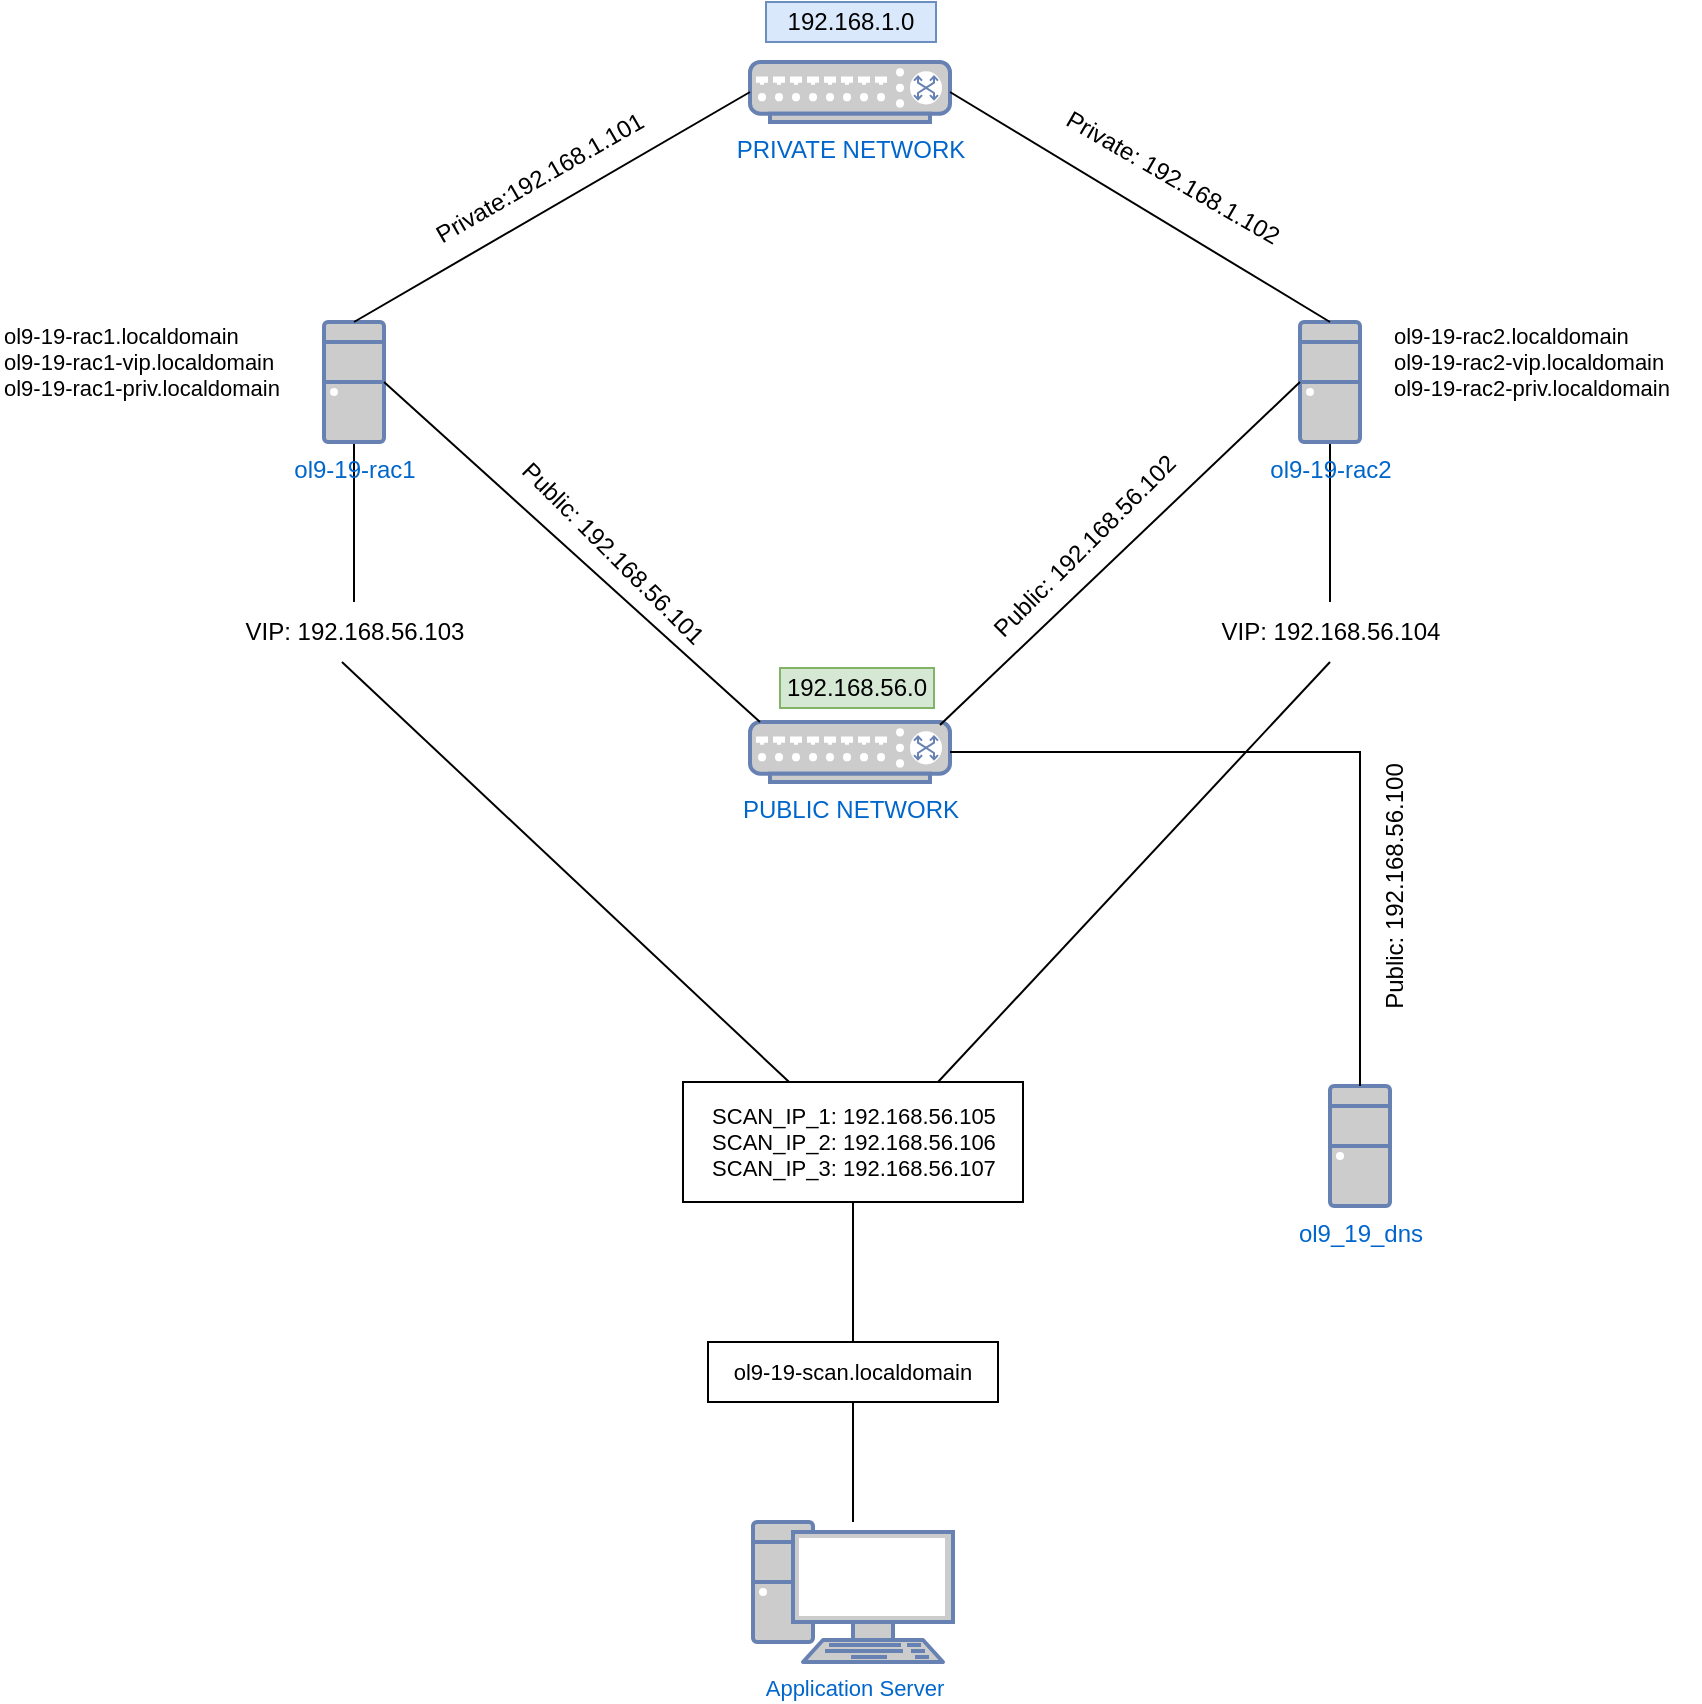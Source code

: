 <mxfile version="23.1.5" type="github">
  <diagram name="Page-1" id="A4Ai2_R7DW5ptEaBGcl3">
    <mxGraphModel dx="1727" dy="924" grid="1" gridSize="10" guides="1" tooltips="1" connect="1" arrows="1" fold="1" page="1" pageScale="1" pageWidth="850" pageHeight="1100" math="0" shadow="0">
      <root>
        <mxCell id="0" />
        <mxCell id="1" parent="0" />
        <mxCell id="ImBMw09rkv26mxz3HkRQ-37" style="edgeStyle=none;rounded=0;orthogonalLoop=1;jettySize=auto;html=1;strokeColor=default;align=center;verticalAlign=middle;fontFamily=Helvetica;fontSize=11;fontColor=default;labelBackgroundColor=default;endArrow=none;endFill=0;" edge="1" parent="1" source="ImBMw09rkv26mxz3HkRQ-1" target="ImBMw09rkv26mxz3HkRQ-24">
          <mxGeometry relative="1" as="geometry" />
        </mxCell>
        <mxCell id="ImBMw09rkv26mxz3HkRQ-1" value="ol9-19-rac1" style="fontColor=#0066CC;verticalAlign=top;verticalLabelPosition=bottom;labelPosition=center;align=center;html=1;outlineConnect=0;fillColor=#CCCCCC;strokeColor=#6881B3;gradientColor=none;gradientDirection=north;strokeWidth=2;shape=mxgraph.networks.desktop_pc;" vertex="1" parent="1">
          <mxGeometry x="162" y="210" width="30" height="60" as="geometry" />
        </mxCell>
        <mxCell id="ImBMw09rkv26mxz3HkRQ-38" style="edgeStyle=none;rounded=0;orthogonalLoop=1;jettySize=auto;html=1;strokeColor=default;align=center;verticalAlign=middle;fontFamily=Helvetica;fontSize=11;fontColor=default;labelBackgroundColor=default;endArrow=none;endFill=0;" edge="1" parent="1" source="ImBMw09rkv26mxz3HkRQ-2" target="ImBMw09rkv26mxz3HkRQ-25">
          <mxGeometry relative="1" as="geometry" />
        </mxCell>
        <mxCell id="ImBMw09rkv26mxz3HkRQ-2" value="ol9-19-rac2" style="fontColor=#0066CC;verticalAlign=top;verticalLabelPosition=bottom;labelPosition=center;align=center;html=1;outlineConnect=0;fillColor=#CCCCCC;strokeColor=#6881B3;gradientColor=none;gradientDirection=north;strokeWidth=2;shape=mxgraph.networks.desktop_pc;" vertex="1" parent="1">
          <mxGeometry x="650" y="210" width="30" height="60" as="geometry" />
        </mxCell>
        <mxCell id="ImBMw09rkv26mxz3HkRQ-3" value="ol9_19_dns" style="fontColor=#0066CC;verticalAlign=top;verticalLabelPosition=bottom;labelPosition=center;align=center;html=1;outlineConnect=0;fillColor=#CCCCCC;strokeColor=#6881B3;gradientColor=none;gradientDirection=north;strokeWidth=2;shape=mxgraph.networks.desktop_pc;" vertex="1" parent="1">
          <mxGeometry x="665" y="592" width="30" height="60" as="geometry" />
        </mxCell>
        <mxCell id="ImBMw09rkv26mxz3HkRQ-4" value="PUBLIC NETWORK" style="fontColor=#0066CC;verticalAlign=top;verticalLabelPosition=bottom;labelPosition=center;align=center;html=1;outlineConnect=0;fillColor=#CCCCCC;strokeColor=#6881B3;gradientColor=none;gradientDirection=north;strokeWidth=2;shape=mxgraph.networks.switch;" vertex="1" parent="1">
          <mxGeometry x="375" y="410" width="100" height="30" as="geometry" />
        </mxCell>
        <mxCell id="ImBMw09rkv26mxz3HkRQ-5" value="192.168.56.0" style="text;html=1;align=center;verticalAlign=middle;whiteSpace=wrap;rounded=0;fillColor=#d5e8d4;strokeColor=#82b366;" vertex="1" parent="1">
          <mxGeometry x="390" y="383" width="77" height="20" as="geometry" />
        </mxCell>
        <mxCell id="ImBMw09rkv26mxz3HkRQ-8" value="PRIVATE NETWORK" style="fontColor=#0066CC;verticalAlign=top;verticalLabelPosition=bottom;labelPosition=center;align=center;html=1;outlineConnect=0;fillColor=#CCCCCC;strokeColor=#6881B3;gradientColor=none;gradientDirection=north;strokeWidth=2;shape=mxgraph.networks.switch;" vertex="1" parent="1">
          <mxGeometry x="375" y="80" width="100" height="30" as="geometry" />
        </mxCell>
        <mxCell id="ImBMw09rkv26mxz3HkRQ-9" value="192.168.1.0" style="text;html=1;align=center;verticalAlign=middle;whiteSpace=wrap;rounded=0;fillColor=#dae8fc;strokeColor=#6c8ebf;" vertex="1" parent="1">
          <mxGeometry x="383" y="50" width="85" height="20" as="geometry" />
        </mxCell>
        <mxCell id="ImBMw09rkv26mxz3HkRQ-12" value="" style="endArrow=none;html=1;rounded=0;exitX=0.5;exitY=0;exitDx=0;exitDy=0;exitPerimeter=0;entryX=0;entryY=0.5;entryDx=0;entryDy=0;entryPerimeter=0;endFill=0;" edge="1" parent="1" source="ImBMw09rkv26mxz3HkRQ-1" target="ImBMw09rkv26mxz3HkRQ-8">
          <mxGeometry width="50" height="50" relative="1" as="geometry">
            <mxPoint x="220" y="190" as="sourcePoint" />
            <mxPoint x="270" y="140" as="targetPoint" />
          </mxGeometry>
        </mxCell>
        <mxCell id="ImBMw09rkv26mxz3HkRQ-13" value="" style="endArrow=none;html=1;rounded=0;exitX=0.5;exitY=0;exitDx=0;exitDy=0;exitPerimeter=0;entryX=1;entryY=0.5;entryDx=0;entryDy=0;entryPerimeter=0;endFill=0;" edge="1" parent="1" source="ImBMw09rkv26mxz3HkRQ-2" target="ImBMw09rkv26mxz3HkRQ-8">
          <mxGeometry width="50" height="50" relative="1" as="geometry">
            <mxPoint x="620" y="130" as="sourcePoint" />
            <mxPoint x="670" y="80" as="targetPoint" />
          </mxGeometry>
        </mxCell>
        <mxCell id="ImBMw09rkv26mxz3HkRQ-14" value="Private:192.168.1.101" style="text;html=1;align=center;verticalAlign=middle;whiteSpace=wrap;rounded=0;rotation=-30;" vertex="1" parent="1">
          <mxGeometry x="240" y="123" width="60" height="30" as="geometry" />
        </mxCell>
        <mxCell id="ImBMw09rkv26mxz3HkRQ-15" value="Private: 192.168.1.102" style="text;html=1;align=center;verticalAlign=middle;whiteSpace=wrap;rounded=0;rotation=30;" vertex="1" parent="1">
          <mxGeometry x="520" y="123" width="133" height="30" as="geometry" />
        </mxCell>
        <mxCell id="ImBMw09rkv26mxz3HkRQ-18" value="" style="endArrow=none;html=1;rounded=0;strokeColor=default;align=center;verticalAlign=middle;fontFamily=Helvetica;fontSize=11;fontColor=default;labelBackgroundColor=default;exitX=1;exitY=0.5;exitDx=0;exitDy=0;exitPerimeter=0;" edge="1" parent="1" source="ImBMw09rkv26mxz3HkRQ-1">
          <mxGeometry width="50" height="50" relative="1" as="geometry">
            <mxPoint x="360" y="320" as="sourcePoint" />
            <mxPoint x="380" y="410" as="targetPoint" />
          </mxGeometry>
        </mxCell>
        <mxCell id="ImBMw09rkv26mxz3HkRQ-19" value="" style="endArrow=none;html=1;rounded=0;strokeColor=default;align=center;verticalAlign=middle;fontFamily=Helvetica;fontSize=11;fontColor=default;labelBackgroundColor=default;exitX=0;exitY=0.5;exitDx=0;exitDy=0;exitPerimeter=0;entryX=0.95;entryY=0.05;entryDx=0;entryDy=0;entryPerimeter=0;" edge="1" parent="1" source="ImBMw09rkv26mxz3HkRQ-2" target="ImBMw09rkv26mxz3HkRQ-4">
          <mxGeometry width="50" height="50" relative="1" as="geometry">
            <mxPoint x="390" y="190" as="sourcePoint" />
            <mxPoint x="570" y="362" as="targetPoint" />
          </mxGeometry>
        </mxCell>
        <mxCell id="ImBMw09rkv26mxz3HkRQ-20" value="Public: 192.168.56.101" style="text;html=1;align=center;verticalAlign=middle;whiteSpace=wrap;rounded=0;rotation=45;" vertex="1" parent="1">
          <mxGeometry x="225.32" y="311" width="162.68" height="30" as="geometry" />
        </mxCell>
        <mxCell id="ImBMw09rkv26mxz3HkRQ-21" value="Public: 192.168.56.102" style="text;html=1;align=center;verticalAlign=middle;whiteSpace=wrap;rounded=0;rotation=-45;" vertex="1" parent="1">
          <mxGeometry x="461" y="307" width="163" height="30" as="geometry" />
        </mxCell>
        <mxCell id="ImBMw09rkv26mxz3HkRQ-24" value="VIP: 192.168.56.103" style="text;html=1;align=center;verticalAlign=middle;whiteSpace=wrap;rounded=0;rotation=0;" vertex="1" parent="1">
          <mxGeometry x="95.66" y="350" width="162.68" height="30" as="geometry" />
        </mxCell>
        <mxCell id="ImBMw09rkv26mxz3HkRQ-25" value="VIP: 192.168.56.104" style="text;html=1;align=center;verticalAlign=middle;whiteSpace=wrap;rounded=0;rotation=0;" vertex="1" parent="1">
          <mxGeometry x="583.66" y="350" width="162.68" height="30" as="geometry" />
        </mxCell>
        <mxCell id="ImBMw09rkv26mxz3HkRQ-26" value="ol9-19-rac1.localdomain&lt;br&gt;ol9-19-rac1-vip.localdomain&lt;br&gt;ol9-19-rac1-priv.localdomain" style="text;html=1;align=left;verticalAlign=middle;whiteSpace=wrap;rounded=0;fontFamily=Helvetica;fontSize=11;labelBackgroundColor=default;" vertex="1" parent="1">
          <mxGeometry y="210" width="155" height="40" as="geometry" />
        </mxCell>
        <mxCell id="ImBMw09rkv26mxz3HkRQ-28" value="ol9-19-rac2.localdomain&lt;br&gt;ol9-19-rac2-vip.localdomain&lt;br&gt;ol9-19-rac2-priv.localdomain" style="text;html=1;align=left;verticalAlign=middle;whiteSpace=wrap;rounded=0;fontFamily=Helvetica;fontSize=11;labelBackgroundColor=default;" vertex="1" parent="1">
          <mxGeometry x="695" y="210" width="155" height="40" as="geometry" />
        </mxCell>
        <mxCell id="ImBMw09rkv26mxz3HkRQ-31" value="Public: 192.168.56.100" style="text;html=1;align=center;verticalAlign=middle;whiteSpace=wrap;rounded=0;rotation=-90;" vertex="1" parent="1">
          <mxGeometry x="625" y="477" width="145" height="30" as="geometry" />
        </mxCell>
        <mxCell id="ImBMw09rkv26mxz3HkRQ-40" style="edgeStyle=none;rounded=0;orthogonalLoop=1;jettySize=auto;html=1;entryX=0.5;entryY=1;entryDx=0;entryDy=0;strokeColor=default;align=center;verticalAlign=middle;fontFamily=Helvetica;fontSize=11;fontColor=default;labelBackgroundColor=default;endArrow=none;endFill=0;exitX=0.75;exitY=0;exitDx=0;exitDy=0;" edge="1" parent="1" source="ImBMw09rkv26mxz3HkRQ-32" target="ImBMw09rkv26mxz3HkRQ-25">
          <mxGeometry relative="1" as="geometry" />
        </mxCell>
        <mxCell id="ImBMw09rkv26mxz3HkRQ-32" value="SCAN_IP_1: 192.168.56.105&lt;br&gt;SCAN_IP_2: 192.168.56.106&lt;br&gt;SCAN_IP_3: 192.168.56.107" style="text;html=1;align=center;verticalAlign=middle;whiteSpace=wrap;rounded=0;fontFamily=Helvetica;fontSize=11;labelBackgroundColor=default;strokeColor=default;" vertex="1" parent="1">
          <mxGeometry x="341.5" y="590" width="170" height="60" as="geometry" />
        </mxCell>
        <mxCell id="ImBMw09rkv26mxz3HkRQ-34" style="edgeStyle=none;rounded=0;orthogonalLoop=1;jettySize=auto;html=1;entryX=0.5;entryY=1;entryDx=0;entryDy=0;strokeColor=default;align=center;verticalAlign=middle;fontFamily=Helvetica;fontSize=11;fontColor=default;labelBackgroundColor=default;endArrow=none;endFill=0;" edge="1" parent="1" source="ImBMw09rkv26mxz3HkRQ-33" target="ImBMw09rkv26mxz3HkRQ-32">
          <mxGeometry relative="1" as="geometry" />
        </mxCell>
        <mxCell id="ImBMw09rkv26mxz3HkRQ-33" value="ol9-19-scan.localdomain" style="text;html=1;align=center;verticalAlign=middle;whiteSpace=wrap;rounded=0;fontFamily=Helvetica;fontSize=11;fontColor=default;labelBackgroundColor=default;fillColor=none;strokeColor=default;" vertex="1" parent="1">
          <mxGeometry x="354" y="720" width="145" height="30" as="geometry" />
        </mxCell>
        <mxCell id="ImBMw09rkv26mxz3HkRQ-41" style="edgeStyle=none;rounded=0;orthogonalLoop=1;jettySize=auto;html=1;entryX=0.5;entryY=1;entryDx=0;entryDy=0;strokeColor=default;align=center;verticalAlign=middle;fontFamily=Helvetica;fontSize=11;fontColor=default;labelBackgroundColor=default;endArrow=none;endFill=0;" edge="1" parent="1" source="ImBMw09rkv26mxz3HkRQ-35" target="ImBMw09rkv26mxz3HkRQ-33">
          <mxGeometry relative="1" as="geometry" />
        </mxCell>
        <mxCell id="ImBMw09rkv26mxz3HkRQ-35" value="Application Server" style="fontColor=#0066CC;verticalAlign=top;verticalLabelPosition=bottom;labelPosition=center;align=center;html=1;outlineConnect=0;fillColor=#CCCCCC;strokeColor=#6881B3;gradientColor=none;gradientDirection=north;strokeWidth=2;shape=mxgraph.networks.pc;fontFamily=Helvetica;fontSize=11;labelBackgroundColor=default;" vertex="1" parent="1">
          <mxGeometry x="376.5" y="810" width="100" height="70" as="geometry" />
        </mxCell>
        <mxCell id="ImBMw09rkv26mxz3HkRQ-36" value="" style="endArrow=none;html=1;rounded=0;strokeColor=default;align=center;verticalAlign=middle;fontFamily=Helvetica;fontSize=11;fontColor=default;labelBackgroundColor=default;entryX=0.5;entryY=0;entryDx=0;entryDy=0;entryPerimeter=0;" edge="1" parent="1" source="ImBMw09rkv26mxz3HkRQ-4" target="ImBMw09rkv26mxz3HkRQ-3">
          <mxGeometry width="50" height="50" relative="1" as="geometry">
            <mxPoint x="370" y="290" as="sourcePoint" />
            <mxPoint x="420" y="240" as="targetPoint" />
            <Array as="points">
              <mxPoint x="680" y="425" />
            </Array>
          </mxGeometry>
        </mxCell>
        <mxCell id="ImBMw09rkv26mxz3HkRQ-39" style="edgeStyle=none;rounded=0;orthogonalLoop=1;jettySize=auto;html=1;entryX=0.463;entryY=1;entryDx=0;entryDy=0;entryPerimeter=0;strokeColor=default;align=center;verticalAlign=middle;fontFamily=Helvetica;fontSize=11;fontColor=default;labelBackgroundColor=default;endArrow=none;endFill=0;" edge="1" parent="1" source="ImBMw09rkv26mxz3HkRQ-32" target="ImBMw09rkv26mxz3HkRQ-24">
          <mxGeometry relative="1" as="geometry" />
        </mxCell>
      </root>
    </mxGraphModel>
  </diagram>
</mxfile>
